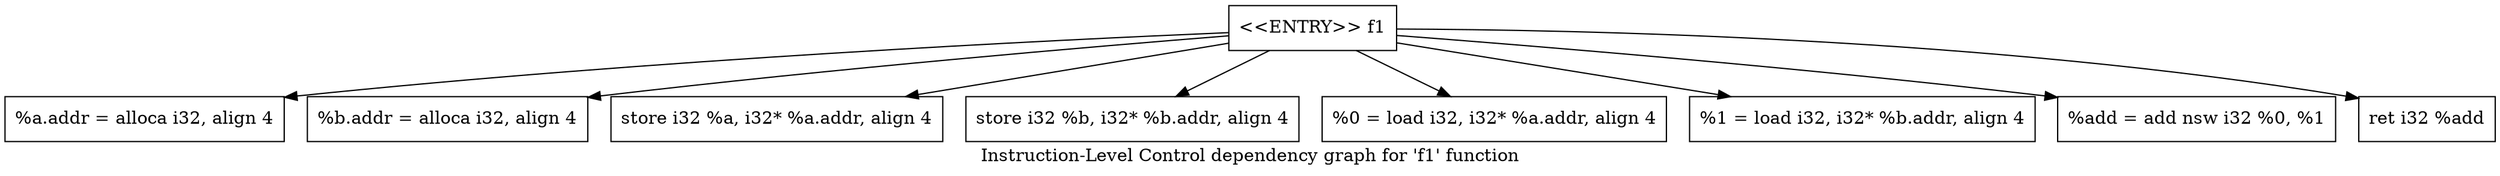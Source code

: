 digraph "Instruction-Level Control dependency graph for 'f1' function" {
	label="Instruction-Level Control dependency graph for 'f1' function";

	Node0x87eee00 [shape=record,label="{\<\<ENTRY\>\> f1}"];
	Node0x87eee00 -> Node0x87eee90;
	Node0x87eee00 -> Node0x87eef20;
	Node0x87eee00 -> Node0x87eeff0;
	Node0x87eee00 -> Node0x87eefc0;
	Node0x87eee00 -> Node0x87eef90;
	Node0x87eee00 -> Node0x87ef210;
	Node0x87eee00 -> Node0x87ef280;
	Node0x87eee00 -> Node0x87ef2f0;
	Node0x87eee90 [shape=record,label="{  %a.addr = alloca i32, align 4}"];
	Node0x87eef20 [shape=record,label="{  %b.addr = alloca i32, align 4}"];
	Node0x87eeff0 [shape=record,label="{  store i32 %a, i32* %a.addr, align 4}"];
	Node0x87eefc0 [shape=record,label="{  store i32 %b, i32* %b.addr, align 4}"];
	Node0x87eef90 [shape=record,label="{  %0 = load i32, i32* %a.addr, align 4}"];
	Node0x87ef210 [shape=record,label="{  %1 = load i32, i32* %b.addr, align 4}"];
	Node0x87ef280 [shape=record,label="{  %add = add nsw i32 %0, %1}"];
	Node0x87ef2f0 [shape=record,label="{  ret i32 %add}"];
}
